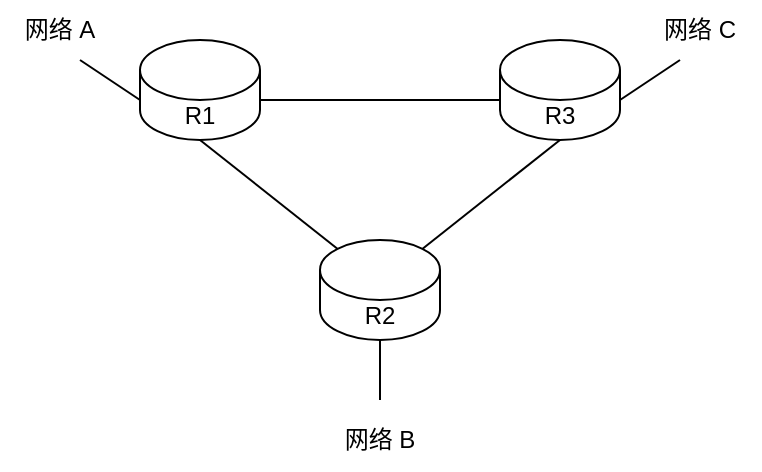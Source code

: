 <mxfile version="20.3.0" type="device"><diagram id="h5T2832sNoD1TG9ZG1WG" name="第 1 页"><mxGraphModel dx="813" dy="517" grid="1" gridSize="10" guides="1" tooltips="1" connect="1" arrows="1" fold="1" page="1" pageScale="1" pageWidth="827" pageHeight="1169" math="0" shadow="0"><root><mxCell id="0"/><mxCell id="1" parent="0"/><mxCell id="ul03SyP4rl_zdxJ9RBo3-1" value="R1" style="shape=cylinder3;whiteSpace=wrap;html=1;boundedLbl=1;backgroundOutline=1;size=15;" vertex="1" parent="1"><mxGeometry x="320" y="400" width="60" height="50" as="geometry"/></mxCell><mxCell id="ul03SyP4rl_zdxJ9RBo3-2" value="R3" style="shape=cylinder3;whiteSpace=wrap;html=1;boundedLbl=1;backgroundOutline=1;size=15;" vertex="1" parent="1"><mxGeometry x="500" y="400" width="60" height="50" as="geometry"/></mxCell><mxCell id="ul03SyP4rl_zdxJ9RBo3-3" value="R2" style="shape=cylinder3;whiteSpace=wrap;html=1;boundedLbl=1;backgroundOutline=1;size=15;" vertex="1" parent="1"><mxGeometry x="410" y="500" width="60" height="50" as="geometry"/></mxCell><mxCell id="ul03SyP4rl_zdxJ9RBo3-4" value="" style="endArrow=none;html=1;rounded=0;exitX=0.855;exitY=0;exitDx=0;exitDy=4.35;exitPerimeter=0;entryX=0.5;entryY=1;entryDx=0;entryDy=0;entryPerimeter=0;" edge="1" parent="1" source="ul03SyP4rl_zdxJ9RBo3-3" target="ul03SyP4rl_zdxJ9RBo3-2"><mxGeometry width="50" height="50" relative="1" as="geometry"><mxPoint x="460" y="490" as="sourcePoint"/><mxPoint x="510" y="440" as="targetPoint"/></mxGeometry></mxCell><mxCell id="ul03SyP4rl_zdxJ9RBo3-5" value="" style="endArrow=none;html=1;rounded=0;exitX=0.145;exitY=0;exitDx=0;exitDy=4.35;exitPerimeter=0;entryX=0.5;entryY=1;entryDx=0;entryDy=0;entryPerimeter=0;" edge="1" parent="1" source="ul03SyP4rl_zdxJ9RBo3-3" target="ul03SyP4rl_zdxJ9RBo3-1"><mxGeometry width="50" height="50" relative="1" as="geometry"><mxPoint x="370.0" y="500" as="sourcePoint"/><mxPoint x="438.7" y="445.65" as="targetPoint"/></mxGeometry></mxCell><mxCell id="ul03SyP4rl_zdxJ9RBo3-6" value="" style="endArrow=none;html=1;rounded=0;exitX=1;exitY=0;exitDx=0;exitDy=30;exitPerimeter=0;entryX=0;entryY=0;entryDx=0;entryDy=30;entryPerimeter=0;" edge="1" parent="1" source="ul03SyP4rl_zdxJ9RBo3-1" target="ul03SyP4rl_zdxJ9RBo3-2"><mxGeometry width="50" height="50" relative="1" as="geometry"><mxPoint x="460" y="490" as="sourcePoint"/><mxPoint x="510" y="440" as="targetPoint"/></mxGeometry></mxCell><mxCell id="ul03SyP4rl_zdxJ9RBo3-7" value="" style="endArrow=none;html=1;rounded=0;exitX=0;exitY=0;exitDx=0;exitDy=30;exitPerimeter=0;" edge="1" parent="1" source="ul03SyP4rl_zdxJ9RBo3-1"><mxGeometry width="50" height="50" relative="1" as="geometry"><mxPoint x="280" y="390" as="sourcePoint"/><mxPoint x="290" y="410" as="targetPoint"/></mxGeometry></mxCell><mxCell id="ul03SyP4rl_zdxJ9RBo3-10" value="网络 A" style="text;html=1;strokeColor=none;fillColor=none;align=center;verticalAlign=middle;whiteSpace=wrap;rounded=0;" vertex="1" parent="1"><mxGeometry x="250" y="380" width="60" height="30" as="geometry"/></mxCell><mxCell id="ul03SyP4rl_zdxJ9RBo3-14" value="" style="group;flipH=1;" vertex="1" connectable="0" parent="1"><mxGeometry x="560" y="380" width="70" height="50" as="geometry"/></mxCell><mxCell id="ul03SyP4rl_zdxJ9RBo3-12" value="" style="endArrow=none;html=1;rounded=0;exitX=0;exitY=0;exitDx=0;exitDy=30;exitPerimeter=0;" edge="1" parent="ul03SyP4rl_zdxJ9RBo3-14"><mxGeometry width="50" height="50" relative="1" as="geometry"><mxPoint y="50" as="sourcePoint"/><mxPoint x="30" y="30" as="targetPoint"/></mxGeometry></mxCell><mxCell id="ul03SyP4rl_zdxJ9RBo3-13" value="网络 C" style="text;html=1;strokeColor=none;fillColor=none;align=center;verticalAlign=middle;whiteSpace=wrap;rounded=0;" vertex="1" parent="ul03SyP4rl_zdxJ9RBo3-14"><mxGeometry x="10" width="60" height="30" as="geometry"/></mxCell><mxCell id="ul03SyP4rl_zdxJ9RBo3-15" value="" style="endArrow=none;html=1;rounded=0;entryX=0.5;entryY=1;entryDx=0;entryDy=0;entryPerimeter=0;" edge="1" parent="1" target="ul03SyP4rl_zdxJ9RBo3-3"><mxGeometry width="50" height="50" relative="1" as="geometry"><mxPoint x="440" y="580" as="sourcePoint"/><mxPoint x="490" y="480" as="targetPoint"/></mxGeometry></mxCell><mxCell id="ul03SyP4rl_zdxJ9RBo3-16" value="网络 B" style="text;html=1;strokeColor=none;fillColor=none;align=center;verticalAlign=middle;whiteSpace=wrap;rounded=0;" vertex="1" parent="1"><mxGeometry x="410" y="585" width="60" height="30" as="geometry"/></mxCell></root></mxGraphModel></diagram></mxfile>